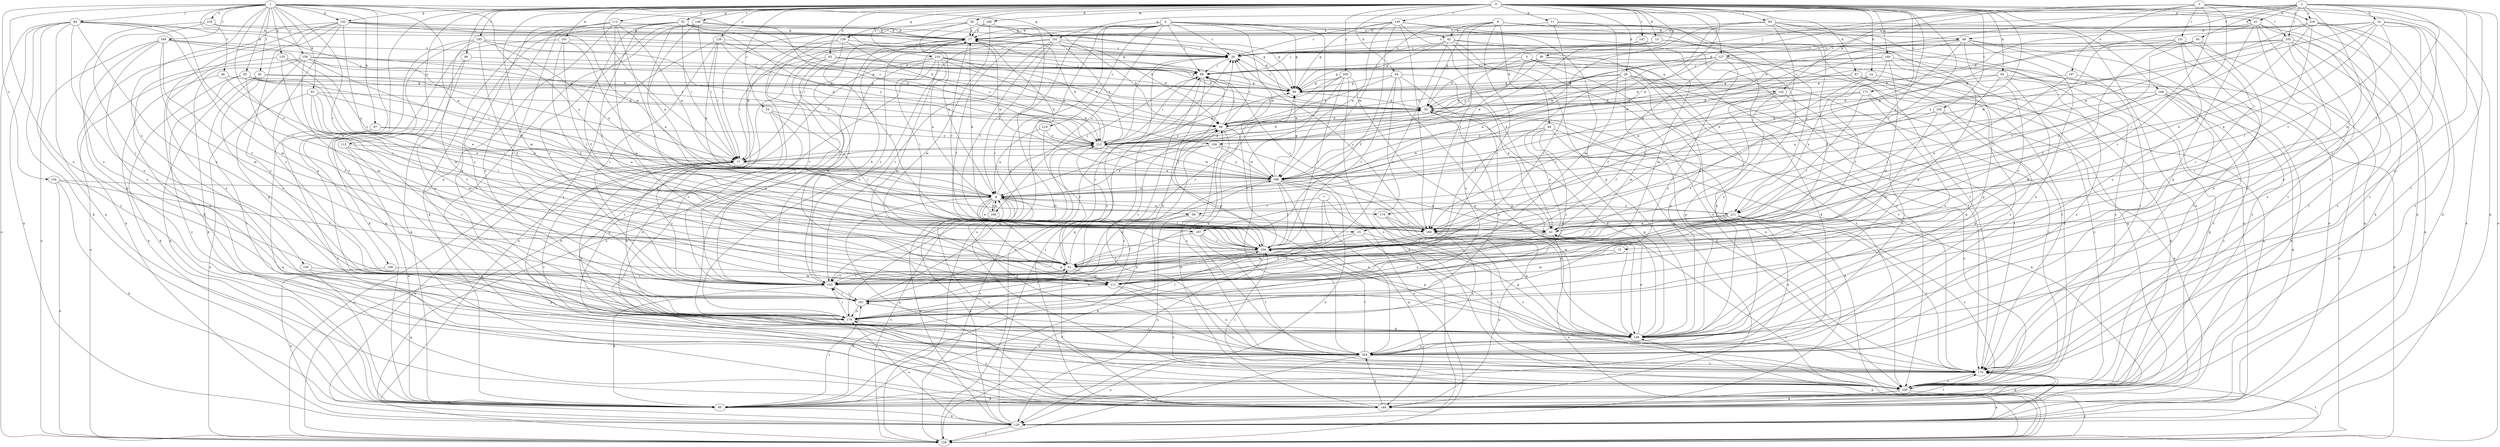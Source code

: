 strict digraph  {
0;
1;
2;
3;
4;
5;
6;
7;
8;
11;
13;
14;
15;
16;
17;
24;
25;
26;
29;
30;
34;
35;
41;
42;
43;
45;
46;
49;
50;
51;
52;
56;
60;
63;
64;
65;
67;
68;
77;
83;
84;
86;
87;
92;
93;
94;
95;
96;
103;
104;
108;
111;
112;
115;
120;
126;
127;
128;
132;
135;
136;
139;
140;
141;
142;
144;
145;
147;
148;
150;
151;
153;
154;
156;
158;
160;
161;
162;
168;
169;
170;
171;
174;
179;
185;
187;
188;
189;
191;
196;
197;
204;
205;
210;
211;
212;
216;
218;
219;
220;
0 -> 11  [label=b];
0 -> 13  [label=b];
0 -> 14  [label=b];
0 -> 24  [label=c];
0 -> 29  [label=d];
0 -> 30  [label=d];
0 -> 41  [label=e];
0 -> 52  [label=g];
0 -> 56  [label=g];
0 -> 63  [label=h];
0 -> 64  [label=h];
0 -> 77  [label=i];
0 -> 83  [label=j];
0 -> 87  [label=k];
0 -> 92  [label=k];
0 -> 96  [label=l];
0 -> 103  [label=l];
0 -> 108  [label=m];
0 -> 111  [label=m];
0 -> 112  [label=n];
0 -> 115  [label=n];
0 -> 120  [label=n];
0 -> 126  [label=o];
0 -> 127  [label=o];
0 -> 132  [label=p];
0 -> 139  [label=q];
0 -> 140  [label=q];
0 -> 145  [label=r];
0 -> 147  [label=r];
0 -> 148  [label=r];
0 -> 162  [label=t];
0 -> 168  [label=t];
0 -> 171  [label=u];
0 -> 174  [label=u];
0 -> 185  [label=v];
0 -> 187  [label=v];
0 -> 189  [label=w];
0 -> 191  [label=w];
0 -> 196  [label=w];
0 -> 205  [label=y];
0 -> 210  [label=y];
0 -> 211  [label=y];
1 -> 8  [label=a];
1 -> 25  [label=c];
1 -> 45  [label=f];
1 -> 46  [label=f];
1 -> 65  [label=h];
1 -> 67  [label=h];
1 -> 84  [label=j];
1 -> 93  [label=k];
1 -> 132  [label=p];
1 -> 135  [label=p];
1 -> 136  [label=p];
1 -> 141  [label=q];
1 -> 150  [label=r];
1 -> 154  [label=s];
1 -> 156  [label=s];
1 -> 158  [label=s];
1 -> 169  [label=t];
1 -> 174  [label=u];
1 -> 179  [label=u];
1 -> 187  [label=v];
1 -> 216  [label=z];
2 -> 15  [label=b];
2 -> 16  [label=b];
2 -> 25  [label=c];
2 -> 34  [label=d];
2 -> 41  [label=e];
2 -> 49  [label=f];
2 -> 86  [label=j];
2 -> 103  [label=l];
2 -> 127  [label=o];
2 -> 128  [label=o];
2 -> 136  [label=p];
2 -> 141  [label=q];
2 -> 170  [label=t];
2 -> 218  [label=z];
3 -> 35  [label=d];
3 -> 104  [label=l];
3 -> 120  [label=n];
3 -> 142  [label=q];
3 -> 150  [label=r];
3 -> 151  [label=r];
3 -> 153  [label=r];
3 -> 197  [label=x];
3 -> 204  [label=x];
3 -> 218  [label=z];
4 -> 17  [label=b];
4 -> 26  [label=c];
4 -> 42  [label=e];
4 -> 49  [label=f];
4 -> 60  [label=g];
4 -> 77  [label=i];
4 -> 86  [label=j];
4 -> 128  [label=o];
4 -> 153  [label=r];
4 -> 160  [label=s];
4 -> 179  [label=u];
4 -> 196  [label=w];
4 -> 204  [label=x];
4 -> 219  [label=z];
5 -> 35  [label=d];
5 -> 86  [label=j];
5 -> 142  [label=q];
5 -> 170  [label=t];
5 -> 179  [label=u];
5 -> 220  [label=z];
6 -> 35  [label=d];
6 -> 42  [label=e];
6 -> 94  [label=k];
6 -> 95  [label=k];
6 -> 153  [label=r];
6 -> 170  [label=t];
6 -> 188  [label=v];
6 -> 196  [label=w];
6 -> 211  [label=y];
7 -> 50  [label=f];
7 -> 144  [label=q];
7 -> 179  [label=u];
7 -> 220  [label=z];
8 -> 43  [label=e];
8 -> 50  [label=f];
8 -> 86  [label=j];
8 -> 104  [label=l];
8 -> 120  [label=n];
8 -> 128  [label=o];
8 -> 136  [label=p];
8 -> 144  [label=q];
8 -> 160  [label=s];
8 -> 204  [label=x];
8 -> 211  [label=y];
11 -> 17  [label=b];
11 -> 111  [label=m];
11 -> 120  [label=n];
11 -> 153  [label=r];
13 -> 26  [label=c];
13 -> 77  [label=i];
13 -> 86  [label=j];
13 -> 204  [label=x];
13 -> 220  [label=z];
14 -> 60  [label=g];
14 -> 144  [label=q];
14 -> 188  [label=v];
14 -> 211  [label=y];
15 -> 51  [label=f];
15 -> 111  [label=m];
16 -> 17  [label=b];
16 -> 35  [label=d];
16 -> 43  [label=e];
16 -> 95  [label=k];
16 -> 120  [label=n];
16 -> 153  [label=r];
16 -> 188  [label=v];
16 -> 211  [label=y];
16 -> 212  [label=y];
17 -> 26  [label=c];
17 -> 104  [label=l];
17 -> 128  [label=o];
17 -> 153  [label=r];
17 -> 188  [label=v];
17 -> 196  [label=w];
24 -> 68  [label=h];
24 -> 104  [label=l];
24 -> 153  [label=r];
24 -> 204  [label=x];
25 -> 104  [label=l];
25 -> 111  [label=m];
25 -> 136  [label=p];
25 -> 170  [label=t];
26 -> 86  [label=j];
26 -> 144  [label=q];
29 -> 51  [label=f];
29 -> 60  [label=g];
29 -> 68  [label=h];
29 -> 111  [label=m];
29 -> 136  [label=p];
29 -> 170  [label=t];
29 -> 220  [label=z];
30 -> 8  [label=a];
30 -> 17  [label=b];
30 -> 35  [label=d];
30 -> 60  [label=g];
30 -> 68  [label=h];
30 -> 77  [label=i];
30 -> 170  [label=t];
34 -> 26  [label=c];
34 -> 43  [label=e];
34 -> 68  [label=h];
34 -> 153  [label=r];
34 -> 161  [label=s];
35 -> 68  [label=h];
41 -> 17  [label=b];
41 -> 26  [label=c];
41 -> 95  [label=k];
41 -> 136  [label=p];
41 -> 170  [label=t];
41 -> 196  [label=w];
41 -> 204  [label=x];
41 -> 220  [label=z];
42 -> 26  [label=c];
42 -> 60  [label=g];
42 -> 120  [label=n];
42 -> 144  [label=q];
42 -> 153  [label=r];
42 -> 170  [label=t];
42 -> 220  [label=z];
43 -> 104  [label=l];
43 -> 128  [label=o];
43 -> 161  [label=s];
45 -> 35  [label=d];
45 -> 60  [label=g];
45 -> 95  [label=k];
45 -> 161  [label=s];
45 -> 170  [label=t];
46 -> 43  [label=e];
46 -> 60  [label=g];
46 -> 95  [label=k];
49 -> 8  [label=a];
49 -> 26  [label=c];
49 -> 161  [label=s];
49 -> 170  [label=t];
49 -> 188  [label=v];
49 -> 196  [label=w];
49 -> 204  [label=x];
49 -> 220  [label=z];
50 -> 95  [label=k];
50 -> 120  [label=n];
50 -> 188  [label=v];
51 -> 26  [label=c];
51 -> 111  [label=m];
51 -> 153  [label=r];
51 -> 212  [label=y];
52 -> 17  [label=b];
52 -> 35  [label=d];
52 -> 51  [label=f];
52 -> 68  [label=h];
52 -> 77  [label=i];
52 -> 95  [label=k];
52 -> 104  [label=l];
52 -> 179  [label=u];
52 -> 212  [label=y];
56 -> 60  [label=g];
56 -> 86  [label=j];
56 -> 204  [label=x];
56 -> 212  [label=y];
56 -> 220  [label=z];
60 -> 26  [label=c];
60 -> 35  [label=d];
63 -> 35  [label=d];
63 -> 60  [label=g];
63 -> 77  [label=i];
63 -> 86  [label=j];
63 -> 111  [label=m];
63 -> 153  [label=r];
64 -> 43  [label=e];
64 -> 60  [label=g];
64 -> 68  [label=h];
64 -> 104  [label=l];
64 -> 120  [label=n];
64 -> 136  [label=p];
64 -> 170  [label=t];
65 -> 43  [label=e];
65 -> 51  [label=f];
65 -> 60  [label=g];
65 -> 77  [label=i];
65 -> 95  [label=k];
65 -> 212  [label=y];
65 -> 220  [label=z];
67 -> 8  [label=a];
67 -> 144  [label=q];
67 -> 212  [label=y];
67 -> 220  [label=z];
68 -> 26  [label=c];
68 -> 35  [label=d];
68 -> 86  [label=j];
68 -> 104  [label=l];
68 -> 161  [label=s];
68 -> 204  [label=x];
68 -> 212  [label=y];
77 -> 17  [label=b];
77 -> 120  [label=n];
77 -> 128  [label=o];
77 -> 153  [label=r];
77 -> 170  [label=t];
77 -> 179  [label=u];
77 -> 196  [label=w];
77 -> 204  [label=x];
83 -> 17  [label=b];
83 -> 43  [label=e];
83 -> 51  [label=f];
83 -> 120  [label=n];
83 -> 136  [label=p];
83 -> 196  [label=w];
83 -> 212  [label=y];
83 -> 220  [label=z];
84 -> 17  [label=b];
84 -> 77  [label=i];
84 -> 95  [label=k];
84 -> 104  [label=l];
84 -> 111  [label=m];
84 -> 120  [label=n];
84 -> 128  [label=o];
84 -> 144  [label=q];
84 -> 161  [label=s];
84 -> 179  [label=u];
84 -> 220  [label=z];
86 -> 60  [label=g];
86 -> 136  [label=p];
86 -> 170  [label=t];
86 -> 188  [label=v];
87 -> 35  [label=d];
87 -> 60  [label=g];
87 -> 95  [label=k];
87 -> 204  [label=x];
87 -> 220  [label=z];
92 -> 8  [label=a];
92 -> 60  [label=g];
92 -> 104  [label=l];
92 -> 111  [label=m];
92 -> 128  [label=o];
92 -> 204  [label=x];
93 -> 35  [label=d];
93 -> 51  [label=f];
93 -> 104  [label=l];
93 -> 111  [label=m];
93 -> 128  [label=o];
93 -> 196  [label=w];
94 -> 43  [label=e];
94 -> 136  [label=p];
94 -> 144  [label=q];
94 -> 161  [label=s];
94 -> 196  [label=w];
94 -> 212  [label=y];
94 -> 220  [label=z];
95 -> 68  [label=h];
95 -> 120  [label=n];
95 -> 161  [label=s];
95 -> 170  [label=t];
96 -> 86  [label=j];
96 -> 95  [label=k];
96 -> 179  [label=u];
103 -> 26  [label=c];
103 -> 35  [label=d];
103 -> 120  [label=n];
103 -> 136  [label=p];
103 -> 170  [label=t];
103 -> 188  [label=v];
103 -> 196  [label=w];
103 -> 204  [label=x];
104 -> 51  [label=f];
104 -> 86  [label=j];
104 -> 128  [label=o];
104 -> 179  [label=u];
108 -> 17  [label=b];
108 -> 111  [label=m];
108 -> 153  [label=r];
108 -> 220  [label=z];
111 -> 68  [label=h];
111 -> 95  [label=k];
111 -> 204  [label=x];
111 -> 220  [label=z];
112 -> 17  [label=b];
112 -> 104  [label=l];
112 -> 111  [label=m];
112 -> 136  [label=p];
112 -> 153  [label=r];
112 -> 161  [label=s];
112 -> 179  [label=u];
112 -> 196  [label=w];
115 -> 77  [label=i];
115 -> 95  [label=k];
115 -> 144  [label=q];
115 -> 153  [label=r];
120 -> 8  [label=a];
120 -> 86  [label=j];
120 -> 128  [label=o];
120 -> 170  [label=t];
120 -> 179  [label=u];
126 -> 8  [label=a];
126 -> 26  [label=c];
126 -> 68  [label=h];
126 -> 77  [label=i];
126 -> 153  [label=r];
126 -> 204  [label=x];
126 -> 212  [label=y];
127 -> 8  [label=a];
127 -> 51  [label=f];
127 -> 86  [label=j];
127 -> 144  [label=q];
127 -> 170  [label=t];
127 -> 179  [label=u];
127 -> 212  [label=y];
128 -> 17  [label=b];
128 -> 26  [label=c];
128 -> 35  [label=d];
128 -> 43  [label=e];
128 -> 136  [label=p];
128 -> 170  [label=t];
132 -> 17  [label=b];
132 -> 26  [label=c];
132 -> 86  [label=j];
132 -> 95  [label=k];
132 -> 120  [label=n];
132 -> 161  [label=s];
132 -> 179  [label=u];
132 -> 188  [label=v];
132 -> 196  [label=w];
132 -> 204  [label=x];
135 -> 43  [label=e];
135 -> 86  [label=j];
135 -> 104  [label=l];
135 -> 204  [label=x];
136 -> 35  [label=d];
136 -> 43  [label=e];
136 -> 204  [label=x];
139 -> 26  [label=c];
139 -> 153  [label=r];
139 -> 188  [label=v];
139 -> 212  [label=y];
139 -> 220  [label=z];
140 -> 51  [label=f];
140 -> 86  [label=j];
140 -> 111  [label=m];
140 -> 136  [label=p];
140 -> 212  [label=y];
140 -> 220  [label=z];
141 -> 8  [label=a];
141 -> 26  [label=c];
141 -> 51  [label=f];
141 -> 68  [label=h];
141 -> 153  [label=r];
141 -> 179  [label=u];
141 -> 188  [label=v];
141 -> 212  [label=y];
142 -> 35  [label=d];
142 -> 51  [label=f];
142 -> 136  [label=p];
142 -> 153  [label=r];
142 -> 204  [label=x];
144 -> 51  [label=f];
144 -> 68  [label=h];
144 -> 179  [label=u];
144 -> 204  [label=x];
145 -> 17  [label=b];
145 -> 26  [label=c];
145 -> 43  [label=e];
145 -> 51  [label=f];
145 -> 60  [label=g];
145 -> 136  [label=p];
145 -> 188  [label=v];
145 -> 196  [label=w];
145 -> 220  [label=z];
147 -> 26  [label=c];
147 -> 111  [label=m];
147 -> 144  [label=q];
147 -> 196  [label=w];
148 -> 8  [label=a];
148 -> 17  [label=b];
148 -> 43  [label=e];
148 -> 60  [label=g];
148 -> 77  [label=i];
148 -> 153  [label=r];
148 -> 204  [label=x];
150 -> 8  [label=a];
150 -> 77  [label=i];
150 -> 128  [label=o];
150 -> 196  [label=w];
151 -> 26  [label=c];
151 -> 51  [label=f];
151 -> 104  [label=l];
151 -> 144  [label=q];
151 -> 170  [label=t];
151 -> 179  [label=u];
153 -> 17  [label=b];
153 -> 51  [label=f];
153 -> 95  [label=k];
153 -> 161  [label=s];
153 -> 196  [label=w];
154 -> 8  [label=a];
154 -> 51  [label=f];
154 -> 95  [label=k];
154 -> 128  [label=o];
156 -> 111  [label=m];
156 -> 136  [label=p];
156 -> 144  [label=q];
158 -> 35  [label=d];
158 -> 60  [label=g];
158 -> 86  [label=j];
158 -> 95  [label=k];
158 -> 111  [label=m];
158 -> 128  [label=o];
158 -> 136  [label=p];
158 -> 196  [label=w];
160 -> 8  [label=a];
160 -> 17  [label=b];
160 -> 220  [label=z];
161 -> 26  [label=c];
161 -> 153  [label=r];
161 -> 179  [label=u];
161 -> 212  [label=y];
162 -> 68  [label=h];
162 -> 111  [label=m];
162 -> 136  [label=p];
162 -> 144  [label=q];
162 -> 188  [label=v];
168 -> 8  [label=a];
168 -> 35  [label=d];
168 -> 104  [label=l];
168 -> 128  [label=o];
168 -> 144  [label=q];
168 -> 170  [label=t];
168 -> 220  [label=z];
169 -> 8  [label=a];
169 -> 26  [label=c];
169 -> 51  [label=f];
169 -> 111  [label=m];
169 -> 128  [label=o];
169 -> 136  [label=p];
169 -> 179  [label=u];
169 -> 212  [label=y];
170 -> 35  [label=d];
170 -> 144  [label=q];
170 -> 220  [label=z];
171 -> 35  [label=d];
171 -> 104  [label=l];
171 -> 136  [label=p];
171 -> 179  [label=u];
171 -> 188  [label=v];
174 -> 136  [label=p];
174 -> 188  [label=v];
174 -> 220  [label=z];
179 -> 35  [label=d];
179 -> 104  [label=l];
179 -> 136  [label=p];
179 -> 153  [label=r];
185 -> 8  [label=a];
185 -> 26  [label=c];
185 -> 51  [label=f];
185 -> 111  [label=m];
185 -> 144  [label=q];
185 -> 161  [label=s];
185 -> 212  [label=y];
187 -> 51  [label=f];
187 -> 104  [label=l];
187 -> 136  [label=p];
187 -> 170  [label=t];
188 -> 26  [label=c];
188 -> 111  [label=m];
188 -> 144  [label=q];
188 -> 204  [label=x];
189 -> 120  [label=n];
189 -> 153  [label=r];
191 -> 26  [label=c];
191 -> 51  [label=f];
191 -> 95  [label=k];
191 -> 104  [label=l];
191 -> 188  [label=v];
196 -> 8  [label=a];
196 -> 17  [label=b];
196 -> 43  [label=e];
196 -> 60  [label=g];
196 -> 104  [label=l];
196 -> 120  [label=n];
196 -> 136  [label=p];
196 -> 161  [label=s];
196 -> 204  [label=x];
196 -> 212  [label=y];
197 -> 43  [label=e];
197 -> 60  [label=g];
197 -> 95  [label=k];
204 -> 60  [label=g];
204 -> 104  [label=l];
204 -> 120  [label=n];
204 -> 128  [label=o];
204 -> 161  [label=s];
204 -> 170  [label=t];
205 -> 8  [label=a];
205 -> 60  [label=g];
205 -> 68  [label=h];
205 -> 104  [label=l];
205 -> 136  [label=p];
205 -> 153  [label=r];
205 -> 220  [label=z];
210 -> 8  [label=a];
210 -> 35  [label=d];
210 -> 68  [label=h];
210 -> 86  [label=j];
210 -> 111  [label=m];
210 -> 120  [label=n];
210 -> 144  [label=q];
210 -> 179  [label=u];
210 -> 212  [label=y];
211 -> 8  [label=a];
211 -> 43  [label=e];
211 -> 104  [label=l];
211 -> 111  [label=m];
211 -> 170  [label=t];
211 -> 188  [label=v];
211 -> 204  [label=x];
211 -> 220  [label=z];
212 -> 17  [label=b];
212 -> 35  [label=d];
212 -> 60  [label=g];
212 -> 77  [label=i];
212 -> 86  [label=j];
212 -> 128  [label=o];
212 -> 196  [label=w];
216 -> 17  [label=b];
216 -> 60  [label=g];
216 -> 153  [label=r];
216 -> 161  [label=s];
218 -> 17  [label=b];
218 -> 43  [label=e];
218 -> 104  [label=l];
218 -> 136  [label=p];
218 -> 170  [label=t];
218 -> 196  [label=w];
218 -> 220  [label=z];
219 -> 8  [label=a];
219 -> 51  [label=f];
219 -> 212  [label=y];
220 -> 95  [label=k];
220 -> 104  [label=l];
220 -> 120  [label=n];
220 -> 128  [label=o];
220 -> 144  [label=q];
}
